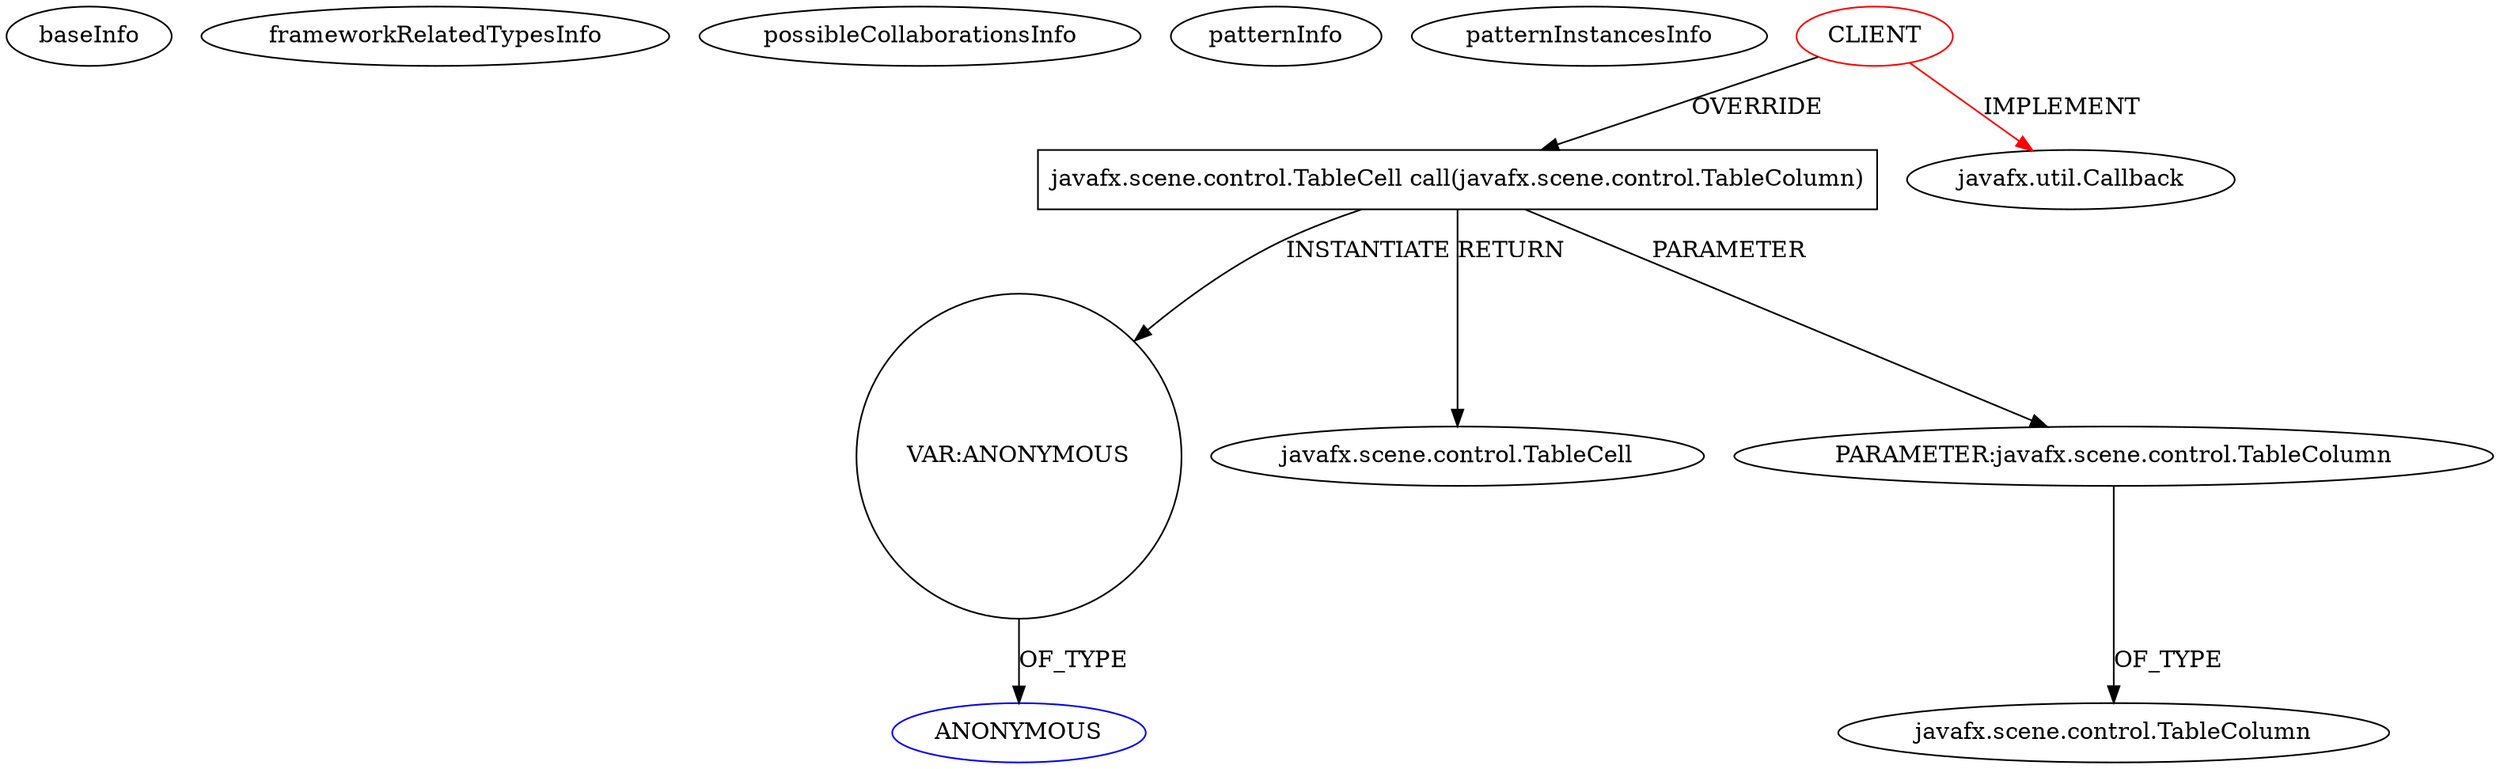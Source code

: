 digraph {
baseInfo[graphId=1667,category="pattern",isAnonymous=false,possibleRelation=false]
frameworkRelatedTypesInfo[0="javafx.util.Callback"]
possibleCollaborationsInfo[]
patternInfo[frequency=2.0,patternRootClient=0]
patternInstancesInfo[0="Xesenix-graph-editor~/Xesenix-graph-editor/graph-editor-master/src/main/java/pl/xesenix/scene/control/cell/TextBoxCellFactory.java~TextBoxCellFactory~1628",1="svadlamudi-GaussJordanElimination~/svadlamudi-GaussJordanElimination/GaussJordanElimination-master/src/gauss/jordan/elimination/EditingTableCellFactory.java~EditingTableCellFactory~4391"]
2[label="javafx.scene.control.TableCell call(javafx.scene.control.TableColumn)",vertexType="OVERRIDING_METHOD_DECLARATION",isFrameworkType=false,shape=box]
0[label="CLIENT",vertexType="ROOT_CLIENT_CLASS_DECLARATION",isFrameworkType=false,color=red]
21[label="VAR:ANONYMOUS",vertexType="VARIABLE_EXPRESION",isFrameworkType=false,shape=circle]
22[label="ANONYMOUS",vertexType="REFERENCE_ANONYMOUS_DECLARATION",isFrameworkType=false,color=blue]
3[label="javafx.scene.control.TableCell",vertexType="FRAMEWORK_CLASS_TYPE",isFrameworkType=false]
1[label="javafx.util.Callback",vertexType="FRAMEWORK_INTERFACE_TYPE",isFrameworkType=false]
4[label="PARAMETER:javafx.scene.control.TableColumn",vertexType="PARAMETER_DECLARATION",isFrameworkType=false]
5[label="javafx.scene.control.TableColumn",vertexType="FRAMEWORK_CLASS_TYPE",isFrameworkType=false]
21->22[label="OF_TYPE"]
2->4[label="PARAMETER"]
2->21[label="INSTANTIATE"]
0->2[label="OVERRIDE"]
2->3[label="RETURN"]
0->1[label="IMPLEMENT",color=red]
4->5[label="OF_TYPE"]
}
